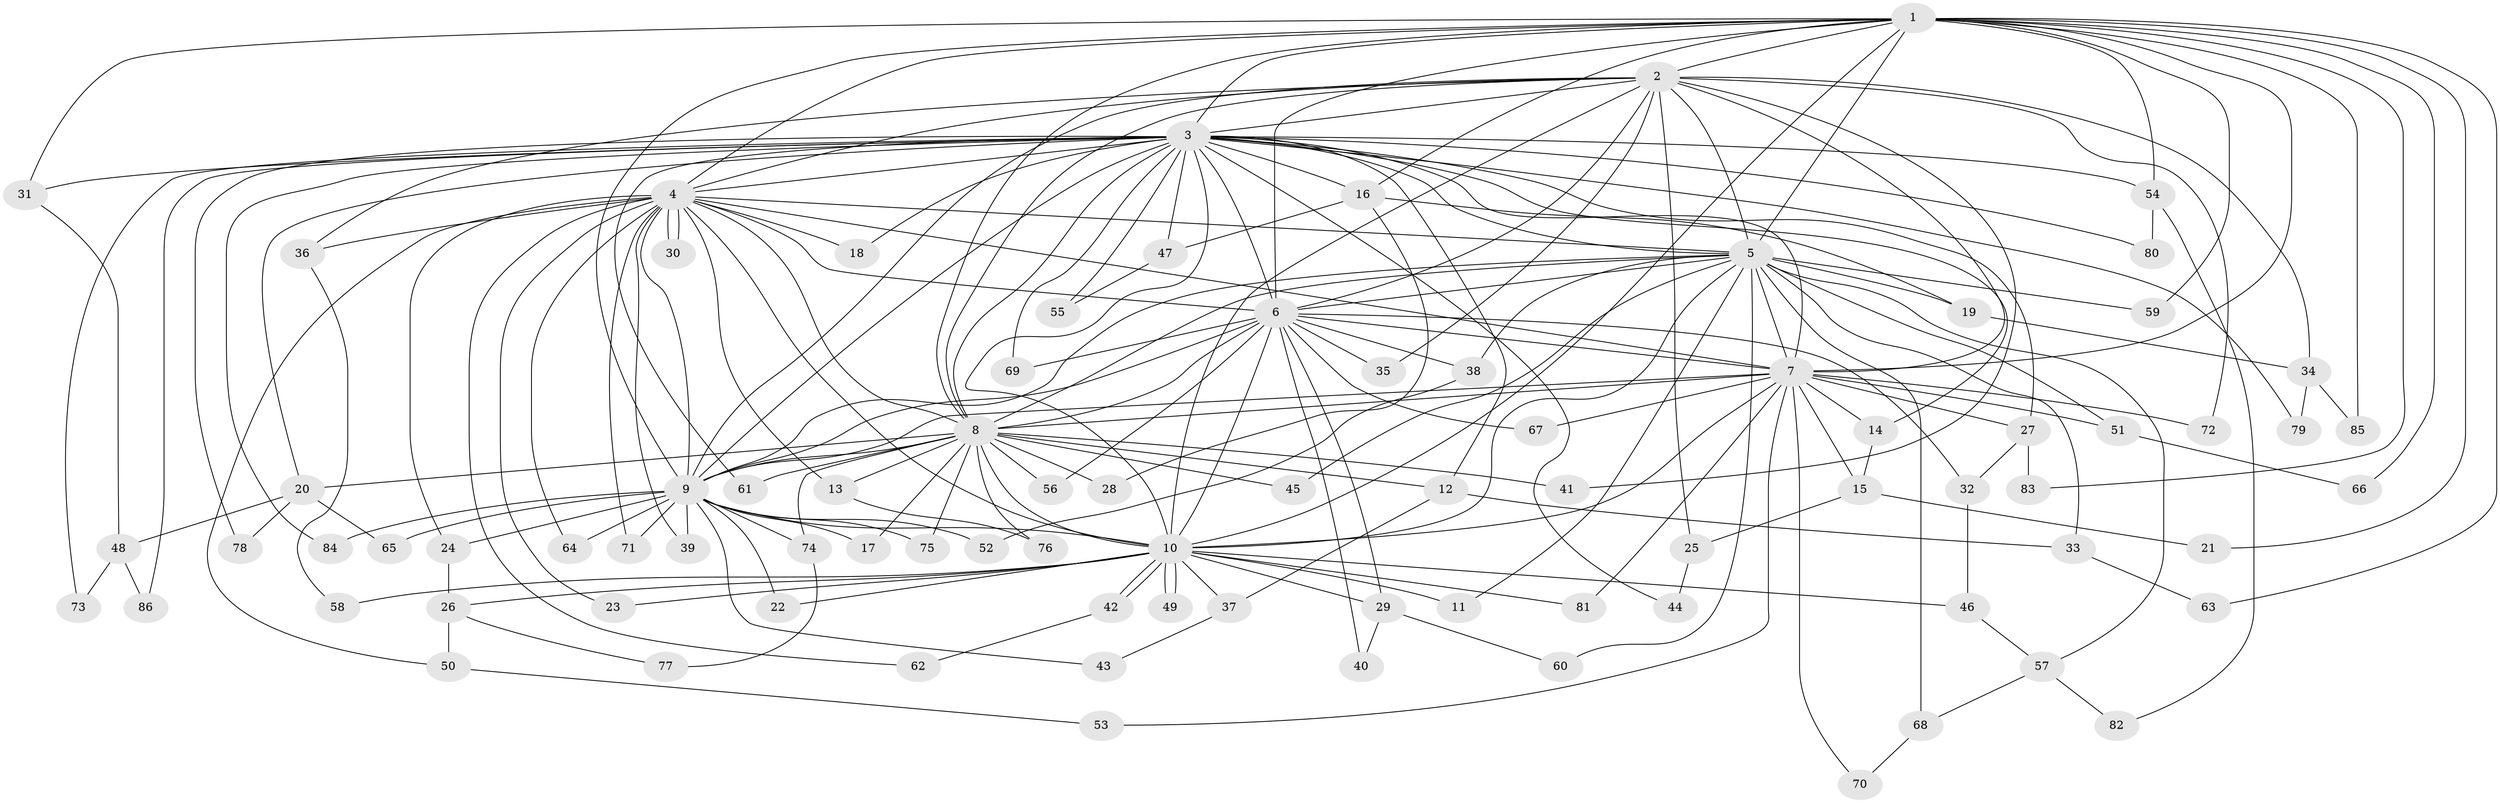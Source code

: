 // Generated by graph-tools (version 1.1) at 2025/01/03/09/25 03:01:14]
// undirected, 86 vertices, 197 edges
graph export_dot {
graph [start="1"]
  node [color=gray90,style=filled];
  1;
  2;
  3;
  4;
  5;
  6;
  7;
  8;
  9;
  10;
  11;
  12;
  13;
  14;
  15;
  16;
  17;
  18;
  19;
  20;
  21;
  22;
  23;
  24;
  25;
  26;
  27;
  28;
  29;
  30;
  31;
  32;
  33;
  34;
  35;
  36;
  37;
  38;
  39;
  40;
  41;
  42;
  43;
  44;
  45;
  46;
  47;
  48;
  49;
  50;
  51;
  52;
  53;
  54;
  55;
  56;
  57;
  58;
  59;
  60;
  61;
  62;
  63;
  64;
  65;
  66;
  67;
  68;
  69;
  70;
  71;
  72;
  73;
  74;
  75;
  76;
  77;
  78;
  79;
  80;
  81;
  82;
  83;
  84;
  85;
  86;
  1 -- 2;
  1 -- 3;
  1 -- 4;
  1 -- 5;
  1 -- 6;
  1 -- 7;
  1 -- 8;
  1 -- 9;
  1 -- 10;
  1 -- 16;
  1 -- 21;
  1 -- 31;
  1 -- 54;
  1 -- 59;
  1 -- 63;
  1 -- 66;
  1 -- 83;
  1 -- 85;
  2 -- 3;
  2 -- 4;
  2 -- 5;
  2 -- 6;
  2 -- 7;
  2 -- 8;
  2 -- 9;
  2 -- 10;
  2 -- 25;
  2 -- 34;
  2 -- 35;
  2 -- 36;
  2 -- 41;
  2 -- 72;
  3 -- 4;
  3 -- 5;
  3 -- 6;
  3 -- 7;
  3 -- 8;
  3 -- 9;
  3 -- 10;
  3 -- 12;
  3 -- 14;
  3 -- 16;
  3 -- 18;
  3 -- 20;
  3 -- 27;
  3 -- 31;
  3 -- 44;
  3 -- 47;
  3 -- 54;
  3 -- 55;
  3 -- 61;
  3 -- 69;
  3 -- 73;
  3 -- 78;
  3 -- 79;
  3 -- 80;
  3 -- 84;
  3 -- 86;
  4 -- 5;
  4 -- 6;
  4 -- 7;
  4 -- 8;
  4 -- 9;
  4 -- 10;
  4 -- 13;
  4 -- 18;
  4 -- 23;
  4 -- 24;
  4 -- 30;
  4 -- 30;
  4 -- 36;
  4 -- 39;
  4 -- 50;
  4 -- 62;
  4 -- 64;
  4 -- 71;
  5 -- 6;
  5 -- 7;
  5 -- 8;
  5 -- 9;
  5 -- 10;
  5 -- 11;
  5 -- 19;
  5 -- 33;
  5 -- 38;
  5 -- 45;
  5 -- 51;
  5 -- 57;
  5 -- 59;
  5 -- 60;
  5 -- 68;
  6 -- 7;
  6 -- 8;
  6 -- 9;
  6 -- 10;
  6 -- 29;
  6 -- 32;
  6 -- 35;
  6 -- 38;
  6 -- 40;
  6 -- 56;
  6 -- 67;
  6 -- 69;
  7 -- 8;
  7 -- 9;
  7 -- 10;
  7 -- 14;
  7 -- 15;
  7 -- 27;
  7 -- 51;
  7 -- 53;
  7 -- 67;
  7 -- 70;
  7 -- 72;
  7 -- 81;
  8 -- 9;
  8 -- 10;
  8 -- 12;
  8 -- 13;
  8 -- 17;
  8 -- 20;
  8 -- 28;
  8 -- 41;
  8 -- 45;
  8 -- 56;
  8 -- 61;
  8 -- 74;
  8 -- 75;
  8 -- 76;
  9 -- 10;
  9 -- 17;
  9 -- 22;
  9 -- 24;
  9 -- 39;
  9 -- 43;
  9 -- 52;
  9 -- 64;
  9 -- 65;
  9 -- 71;
  9 -- 74;
  9 -- 75;
  9 -- 84;
  10 -- 11;
  10 -- 22;
  10 -- 23;
  10 -- 26;
  10 -- 29;
  10 -- 37;
  10 -- 42;
  10 -- 42;
  10 -- 46;
  10 -- 49;
  10 -- 49;
  10 -- 58;
  10 -- 81;
  12 -- 33;
  12 -- 37;
  13 -- 76;
  14 -- 15;
  15 -- 21;
  15 -- 25;
  16 -- 19;
  16 -- 28;
  16 -- 47;
  19 -- 34;
  20 -- 48;
  20 -- 65;
  20 -- 78;
  24 -- 26;
  25 -- 44;
  26 -- 50;
  26 -- 77;
  27 -- 32;
  27 -- 83;
  29 -- 40;
  29 -- 60;
  31 -- 48;
  32 -- 46;
  33 -- 63;
  34 -- 79;
  34 -- 85;
  36 -- 58;
  37 -- 43;
  38 -- 52;
  42 -- 62;
  46 -- 57;
  47 -- 55;
  48 -- 73;
  48 -- 86;
  50 -- 53;
  51 -- 66;
  54 -- 80;
  54 -- 82;
  57 -- 68;
  57 -- 82;
  68 -- 70;
  74 -- 77;
}
